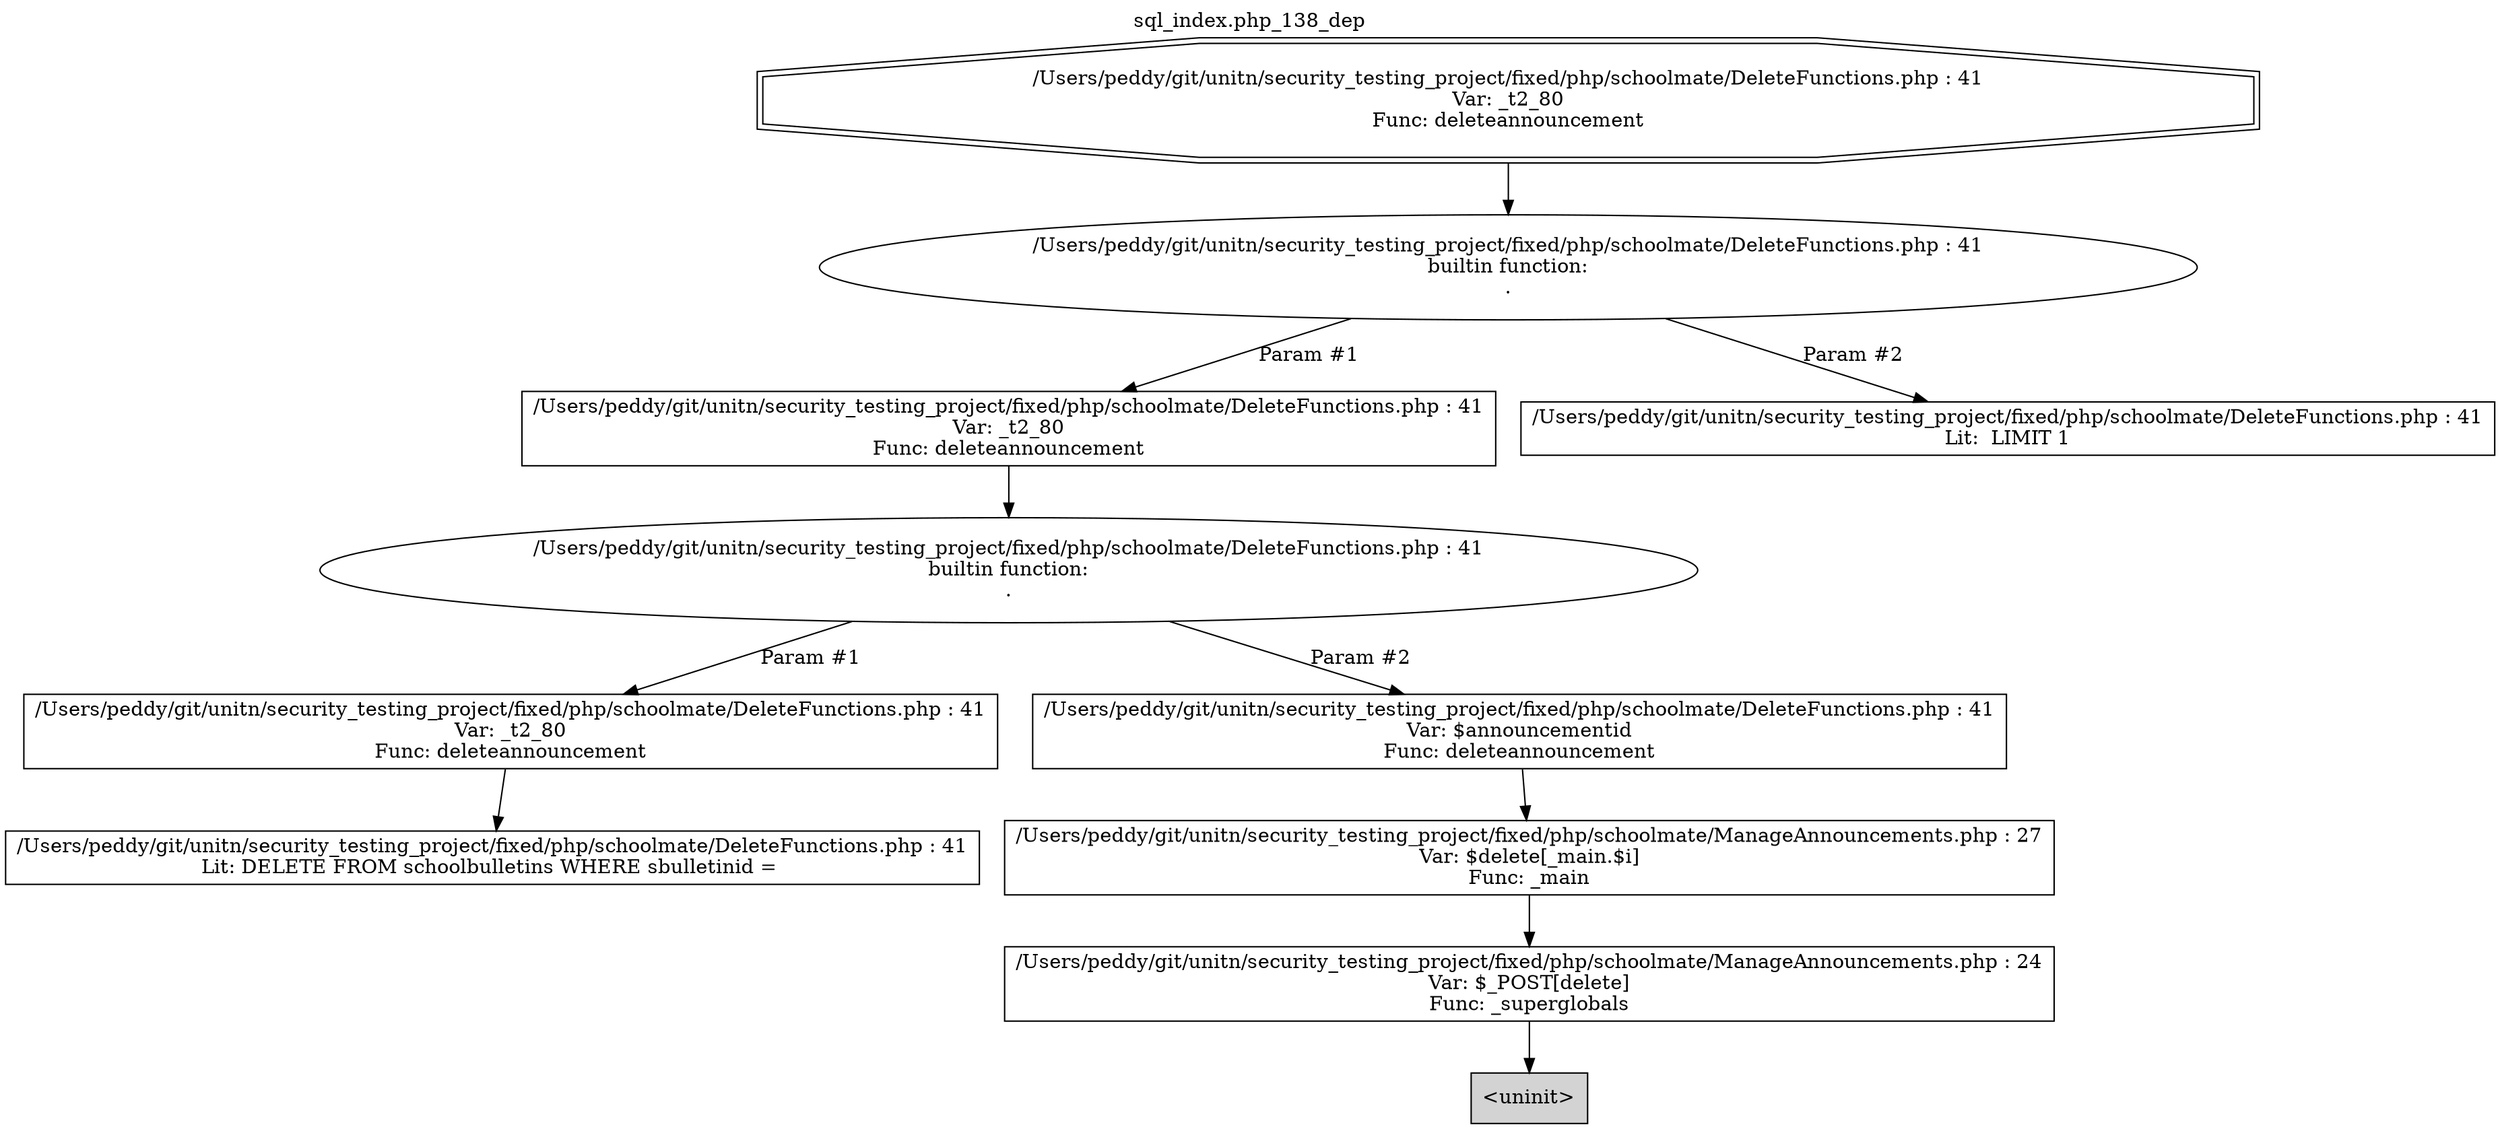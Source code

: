digraph cfg {
  label="sql_index.php_138_dep";
  labelloc=t;
  n1 [shape=doubleoctagon, label="/Users/peddy/git/unitn/security_testing_project/fixed/php/schoolmate/DeleteFunctions.php : 41\nVar: _t2_80\nFunc: deleteannouncement\n"];
  n2 [shape=ellipse, label="/Users/peddy/git/unitn/security_testing_project/fixed/php/schoolmate/DeleteFunctions.php : 41\nbuiltin function:\n.\n"];
  n3 [shape=box, label="/Users/peddy/git/unitn/security_testing_project/fixed/php/schoolmate/DeleteFunctions.php : 41\nVar: _t2_80\nFunc: deleteannouncement\n"];
  n4 [shape=ellipse, label="/Users/peddy/git/unitn/security_testing_project/fixed/php/schoolmate/DeleteFunctions.php : 41\nbuiltin function:\n.\n"];
  n5 [shape=box, label="/Users/peddy/git/unitn/security_testing_project/fixed/php/schoolmate/DeleteFunctions.php : 41\nVar: _t2_80\nFunc: deleteannouncement\n"];
  n6 [shape=box, label="/Users/peddy/git/unitn/security_testing_project/fixed/php/schoolmate/DeleteFunctions.php : 41\nLit: DELETE FROM schoolbulletins WHERE sbulletinid = \n"];
  n7 [shape=box, label="/Users/peddy/git/unitn/security_testing_project/fixed/php/schoolmate/DeleteFunctions.php : 41\nVar: $announcementid\nFunc: deleteannouncement\n"];
  n8 [shape=box, label="/Users/peddy/git/unitn/security_testing_project/fixed/php/schoolmate/ManageAnnouncements.php : 27\nVar: $delete[_main.$i]\nFunc: _main\n"];
  n9 [shape=box, label="/Users/peddy/git/unitn/security_testing_project/fixed/php/schoolmate/ManageAnnouncements.php : 24\nVar: $_POST[delete]\nFunc: _superglobals\n"];
  n10 [shape=box, label="<uninit>",style=filled];
  n11 [shape=box, label="/Users/peddy/git/unitn/security_testing_project/fixed/php/schoolmate/DeleteFunctions.php : 41\nLit:  LIMIT 1\n"];
  n1 -> n2;
  n3 -> n4;
  n5 -> n6;
  n4 -> n5[label="Param #1"];
  n4 -> n7[label="Param #2"];
  n9 -> n10;
  n8 -> n9;
  n7 -> n8;
  n2 -> n3[label="Param #1"];
  n2 -> n11[label="Param #2"];
}
